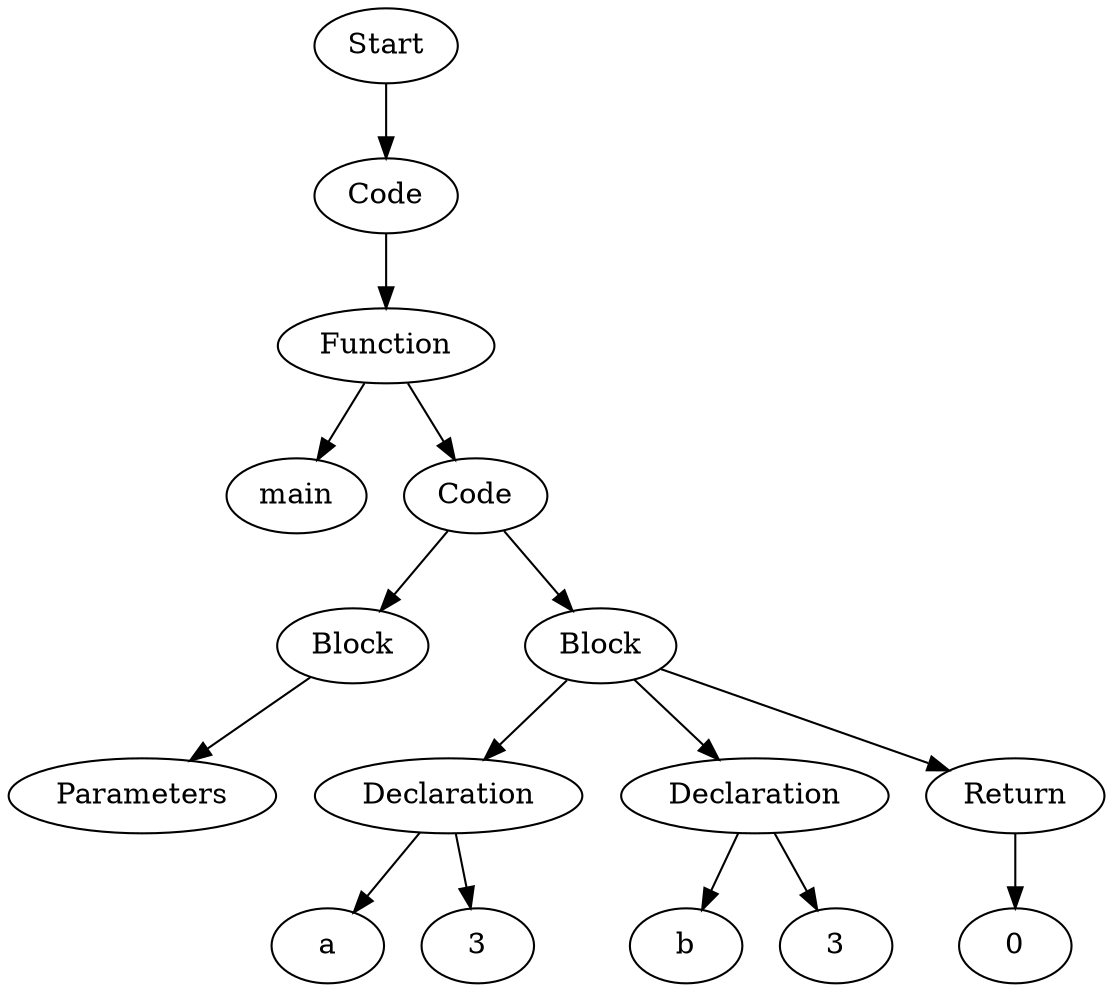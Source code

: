 digraph AST {
  "135951639228048" [label="Start"];
  "135951639228048" -> "135951639226896";
  "135951639226896" [label="Code"];
  "135951639226896" -> "135951639231072";
  "135951639231072" [label="Function"];
  "135951639231072" -> "135951639231600";
  "135951639231072" -> "135951639232272";
  "135951639231600" [label="main"];
  "135951639232272" [label="Code"];
  "135951639232272" -> "135951639338704";
  "135951639232272" -> "135951639338752";
  "135951639338704" [label="Block"];
  "135951639338704" -> "135951639231888";
  "135951639231888" [label="Parameters"];
  "135951639338752" [label="Block"];
  "135951639338752" -> "135951639331216";
  "135951639338752" -> "135951639332944";
  "135951639338752" -> "135951639334336";
  "135951639331216" [label="Declaration"];
  "135951639331216" -> "135951639331840";
  "135951639331216" -> "135951639332512";
  "135951639331840" [label="a"];
  "135951639332512" [label="3"];
  "135951639332944" [label="Declaration"];
  "135951639332944" -> "135951639333424";
  "135951639332944" -> "135951639338368";
  "135951639333424" [label="b"];
  "135951639338368" [label="3"];
  "135951639334336" [label="Return"];
  "135951639334336" -> "135951639646400";
  "135951639646400" [label="0"];
}
